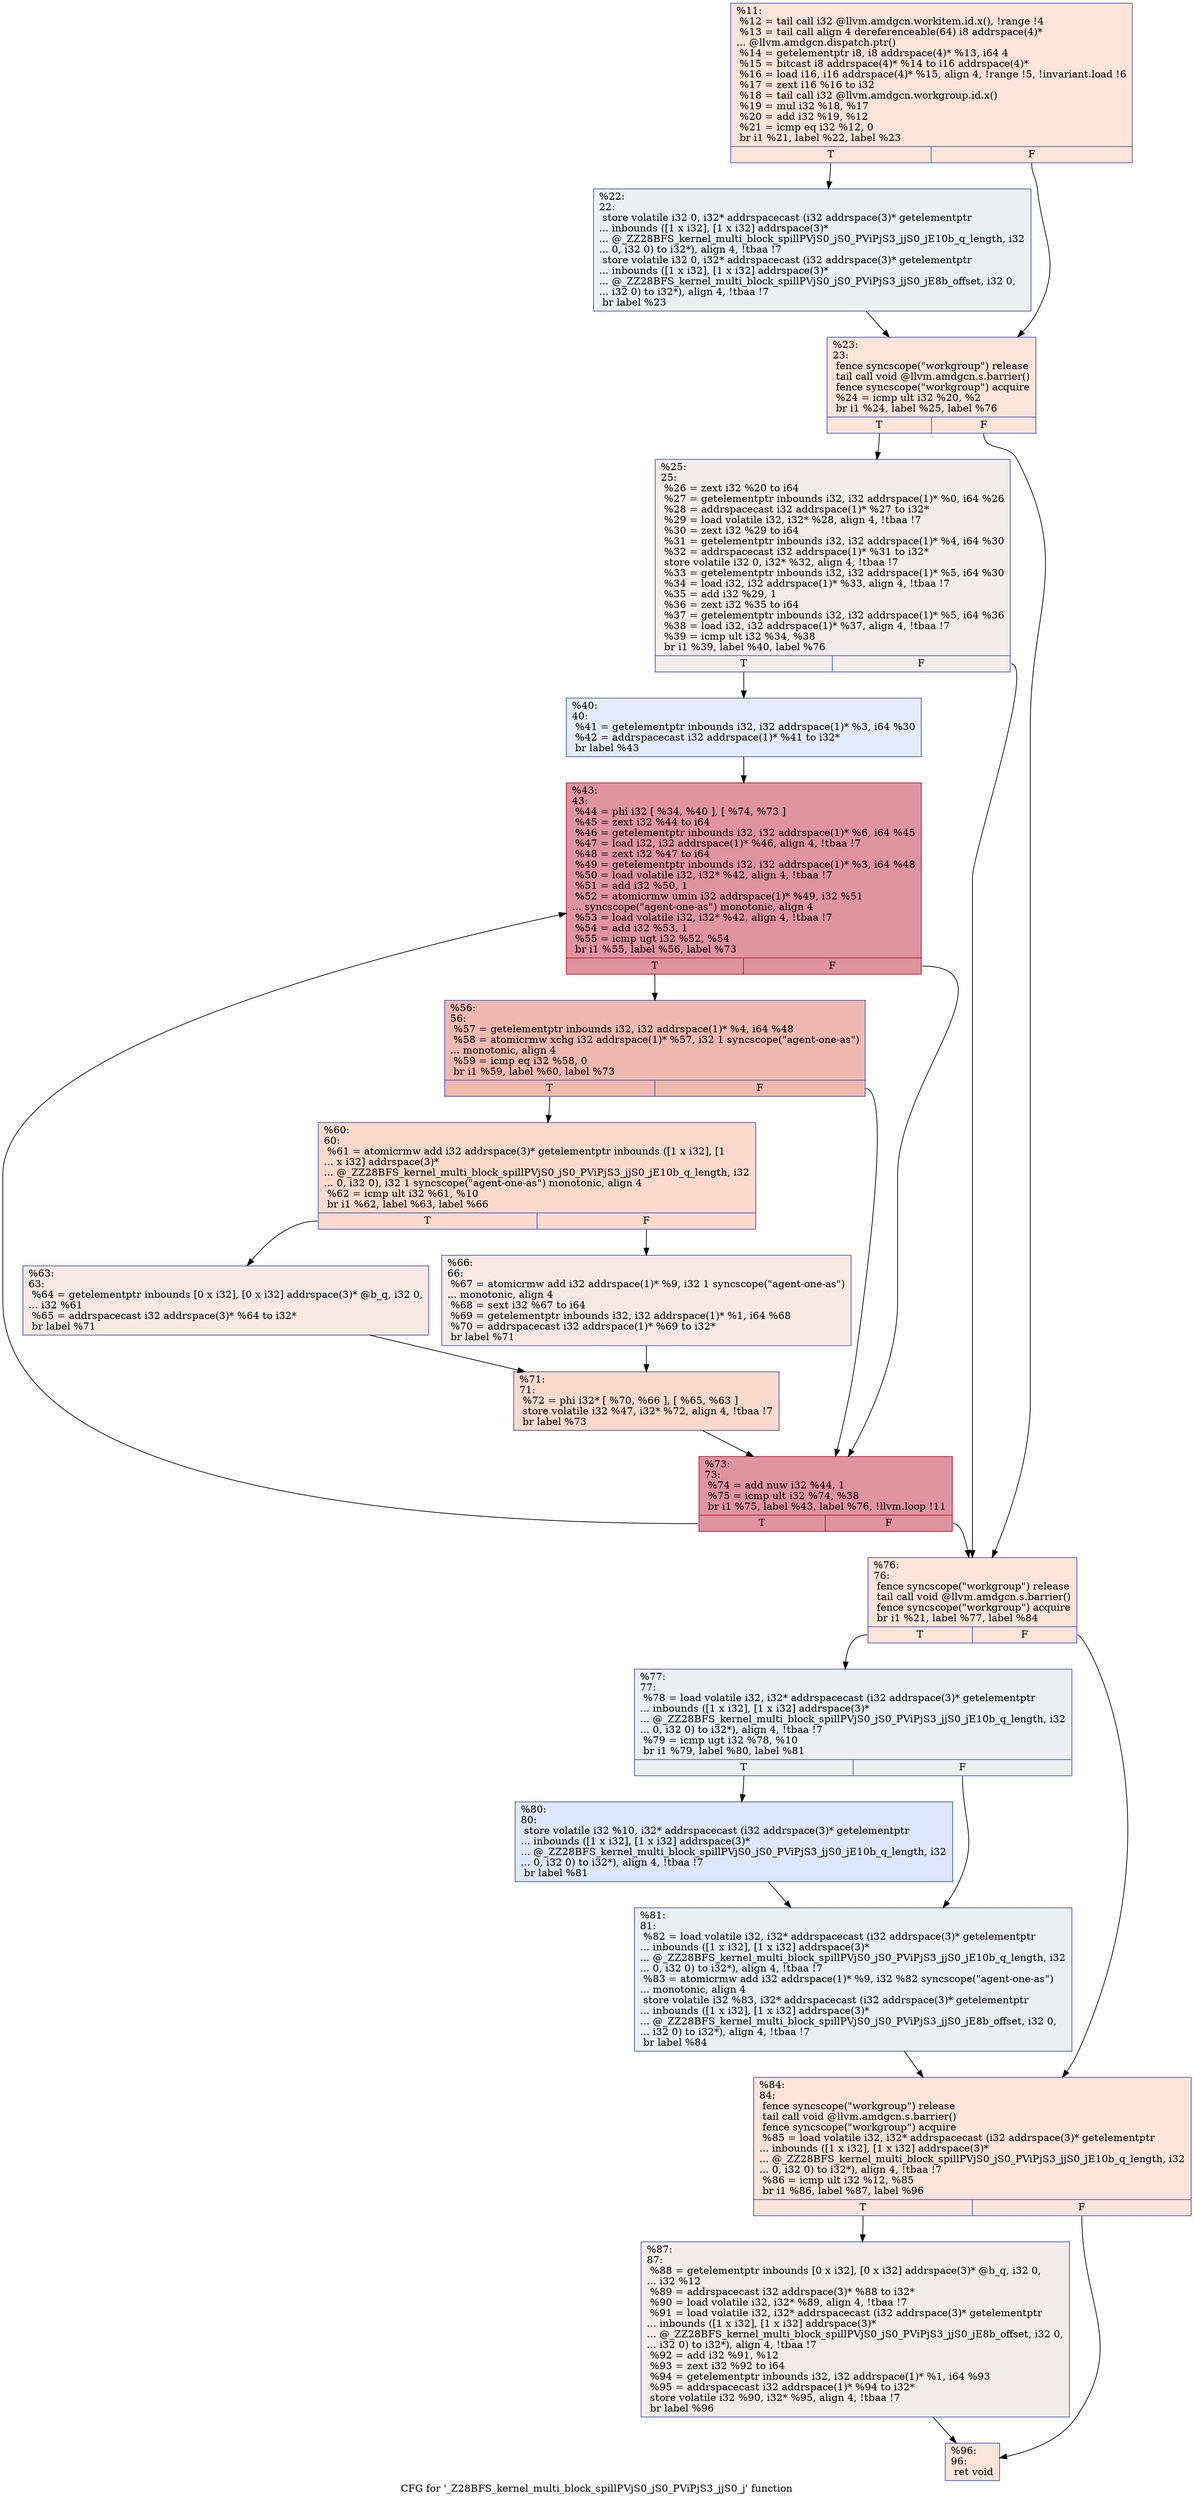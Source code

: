 digraph "CFG for '_Z28BFS_kernel_multi_block_spillPVjS0_jS0_PViPjS3_jjS0_j' function" {
	label="CFG for '_Z28BFS_kernel_multi_block_spillPVjS0_jS0_PViPjS3_jjS0_j' function";

	Node0x5bcb330 [shape=record,color="#3d50c3ff", style=filled, fillcolor="#f5c1a970",label="{%11:\l  %12 = tail call i32 @llvm.amdgcn.workitem.id.x(), !range !4\l  %13 = tail call align 4 dereferenceable(64) i8 addrspace(4)*\l... @llvm.amdgcn.dispatch.ptr()\l  %14 = getelementptr i8, i8 addrspace(4)* %13, i64 4\l  %15 = bitcast i8 addrspace(4)* %14 to i16 addrspace(4)*\l  %16 = load i16, i16 addrspace(4)* %15, align 4, !range !5, !invariant.load !6\l  %17 = zext i16 %16 to i32\l  %18 = tail call i32 @llvm.amdgcn.workgroup.id.x()\l  %19 = mul i32 %18, %17\l  %20 = add i32 %19, %12\l  %21 = icmp eq i32 %12, 0\l  br i1 %21, label %22, label %23\l|{<s0>T|<s1>F}}"];
	Node0x5bcb330:s0 -> Node0x5bcd940;
	Node0x5bcb330:s1 -> Node0x5bcd9d0;
	Node0x5bcd940 [shape=record,color="#3d50c3ff", style=filled, fillcolor="#d6dce470",label="{%22:\l22:                                               \l  store volatile i32 0, i32* addrspacecast (i32 addrspace(3)* getelementptr\l... inbounds ([1 x i32], [1 x i32] addrspace(3)*\l... @_ZZ28BFS_kernel_multi_block_spillPVjS0_jS0_PViPjS3_jjS0_jE10b_q_length, i32\l... 0, i32 0) to i32*), align 4, !tbaa !7\l  store volatile i32 0, i32* addrspacecast (i32 addrspace(3)* getelementptr\l... inbounds ([1 x i32], [1 x i32] addrspace(3)*\l... @_ZZ28BFS_kernel_multi_block_spillPVjS0_jS0_PViPjS3_jjS0_jE8b_offset, i32 0,\l... i32 0) to i32*), align 4, !tbaa !7\l  br label %23\l}"];
	Node0x5bcd940 -> Node0x5bcd9d0;
	Node0x5bcd9d0 [shape=record,color="#3d50c3ff", style=filled, fillcolor="#f5c1a970",label="{%23:\l23:                                               \l  fence syncscope(\"workgroup\") release\l  tail call void @llvm.amdgcn.s.barrier()\l  fence syncscope(\"workgroup\") acquire\l  %24 = icmp ult i32 %20, %2\l  br i1 %24, label %25, label %76\l|{<s0>T|<s1>F}}"];
	Node0x5bcd9d0:s0 -> Node0x5bceb20;
	Node0x5bcd9d0:s1 -> Node0x5bcebb0;
	Node0x5bceb20 [shape=record,color="#3d50c3ff", style=filled, fillcolor="#e3d9d370",label="{%25:\l25:                                               \l  %26 = zext i32 %20 to i64\l  %27 = getelementptr inbounds i32, i32 addrspace(1)* %0, i64 %26\l  %28 = addrspacecast i32 addrspace(1)* %27 to i32*\l  %29 = load volatile i32, i32* %28, align 4, !tbaa !7\l  %30 = zext i32 %29 to i64\l  %31 = getelementptr inbounds i32, i32 addrspace(1)* %4, i64 %30\l  %32 = addrspacecast i32 addrspace(1)* %31 to i32*\l  store volatile i32 0, i32* %32, align 4, !tbaa !7\l  %33 = getelementptr inbounds i32, i32 addrspace(1)* %5, i64 %30\l  %34 = load i32, i32 addrspace(1)* %33, align 4, !tbaa !7\l  %35 = add i32 %29, 1\l  %36 = zext i32 %35 to i64\l  %37 = getelementptr inbounds i32, i32 addrspace(1)* %5, i64 %36\l  %38 = load i32, i32 addrspace(1)* %37, align 4, !tbaa !7\l  %39 = icmp ult i32 %34, %38\l  br i1 %39, label %40, label %76\l|{<s0>T|<s1>F}}"];
	Node0x5bceb20:s0 -> Node0x5bcf5e0;
	Node0x5bceb20:s1 -> Node0x5bcebb0;
	Node0x5bcf5e0 [shape=record,color="#3d50c3ff", style=filled, fillcolor="#bfd3f670",label="{%40:\l40:                                               \l  %41 = getelementptr inbounds i32, i32 addrspace(1)* %3, i64 %30\l  %42 = addrspacecast i32 addrspace(1)* %41 to i32*\l  br label %43\l}"];
	Node0x5bcf5e0 -> Node0x5bcf7f0;
	Node0x5bcf7f0 [shape=record,color="#b70d28ff", style=filled, fillcolor="#b70d2870",label="{%43:\l43:                                               \l  %44 = phi i32 [ %34, %40 ], [ %74, %73 ]\l  %45 = zext i32 %44 to i64\l  %46 = getelementptr inbounds i32, i32 addrspace(1)* %6, i64 %45\l  %47 = load i32, i32 addrspace(1)* %46, align 4, !tbaa !7\l  %48 = zext i32 %47 to i64\l  %49 = getelementptr inbounds i32, i32 addrspace(1)* %3, i64 %48\l  %50 = load volatile i32, i32* %42, align 4, !tbaa !7\l  %51 = add i32 %50, 1\l  %52 = atomicrmw umin i32 addrspace(1)* %49, i32 %51\l... syncscope(\"agent-one-as\") monotonic, align 4\l  %53 = load volatile i32, i32* %42, align 4, !tbaa !7\l  %54 = add i32 %53, 1\l  %55 = icmp ugt i32 %52, %54\l  br i1 %55, label %56, label %73\l|{<s0>T|<s1>F}}"];
	Node0x5bcf7f0:s0 -> Node0x5bd0010;
	Node0x5bcf7f0:s1 -> Node0x5bcf8b0;
	Node0x5bd0010 [shape=record,color="#3d50c3ff", style=filled, fillcolor="#de614d70",label="{%56:\l56:                                               \l  %57 = getelementptr inbounds i32, i32 addrspace(1)* %4, i64 %48\l  %58 = atomicrmw xchg i32 addrspace(1)* %57, i32 1 syncscope(\"agent-one-as\")\l... monotonic, align 4\l  %59 = icmp eq i32 %58, 0\l  br i1 %59, label %60, label %73\l|{<s0>T|<s1>F}}"];
	Node0x5bd0010:s0 -> Node0x5bd0310;
	Node0x5bd0010:s1 -> Node0x5bcf8b0;
	Node0x5bd0310 [shape=record,color="#3d50c3ff", style=filled, fillcolor="#f7ac8e70",label="{%60:\l60:                                               \l  %61 = atomicrmw add i32 addrspace(3)* getelementptr inbounds ([1 x i32], [1\l... x i32] addrspace(3)*\l... @_ZZ28BFS_kernel_multi_block_spillPVjS0_jS0_PViPjS3_jjS0_jE10b_q_length, i32\l... 0, i32 0), i32 1 syncscope(\"agent-one-as\") monotonic, align 4\l  %62 = icmp ult i32 %61, %10\l  br i1 %62, label %63, label %66\l|{<s0>T|<s1>F}}"];
	Node0x5bd0310:s0 -> Node0x5bd0610;
	Node0x5bd0310:s1 -> Node0x5bd0660;
	Node0x5bd0610 [shape=record,color="#3d50c3ff", style=filled, fillcolor="#efcebd70",label="{%63:\l63:                                               \l  %64 = getelementptr inbounds [0 x i32], [0 x i32] addrspace(3)* @b_q, i32 0,\l... i32 %61\l  %65 = addrspacecast i32 addrspace(3)* %64 to i32*\l  br label %71\l}"];
	Node0x5bd0610 -> Node0x5bcf060;
	Node0x5bd0660 [shape=record,color="#3d50c3ff", style=filled, fillcolor="#efcebd70",label="{%66:\l66:                                               \l  %67 = atomicrmw add i32 addrspace(1)* %9, i32 1 syncscope(\"agent-one-as\")\l... monotonic, align 4\l  %68 = sext i32 %67 to i64\l  %69 = getelementptr inbounds i32, i32 addrspace(1)* %1, i64 %68\l  %70 = addrspacecast i32 addrspace(1)* %69 to i32*\l  br label %71\l}"];
	Node0x5bd0660 -> Node0x5bcf060;
	Node0x5bcf060 [shape=record,color="#3d50c3ff", style=filled, fillcolor="#f7ac8e70",label="{%71:\l71:                                               \l  %72 = phi i32* [ %70, %66 ], [ %65, %63 ]\l  store volatile i32 %47, i32* %72, align 4, !tbaa !7\l  br label %73\l}"];
	Node0x5bcf060 -> Node0x5bcf8b0;
	Node0x5bcf8b0 [shape=record,color="#b70d28ff", style=filled, fillcolor="#b70d2870",label="{%73:\l73:                                               \l  %74 = add nuw i32 %44, 1\l  %75 = icmp ult i32 %74, %38\l  br i1 %75, label %43, label %76, !llvm.loop !11\l|{<s0>T|<s1>F}}"];
	Node0x5bcf8b0:s0 -> Node0x5bcf7f0;
	Node0x5bcf8b0:s1 -> Node0x5bcebb0;
	Node0x5bcebb0 [shape=record,color="#3d50c3ff", style=filled, fillcolor="#f5c1a970",label="{%76:\l76:                                               \l  fence syncscope(\"workgroup\") release\l  tail call void @llvm.amdgcn.s.barrier()\l  fence syncscope(\"workgroup\") acquire\l  br i1 %21, label %77, label %84\l|{<s0>T|<s1>F}}"];
	Node0x5bcebb0:s0 -> Node0x5bd12d0;
	Node0x5bcebb0:s1 -> Node0x5bd1320;
	Node0x5bd12d0 [shape=record,color="#3d50c3ff", style=filled, fillcolor="#d6dce470",label="{%77:\l77:                                               \l  %78 = load volatile i32, i32* addrspacecast (i32 addrspace(3)* getelementptr\l... inbounds ([1 x i32], [1 x i32] addrspace(3)*\l... @_ZZ28BFS_kernel_multi_block_spillPVjS0_jS0_PViPjS3_jjS0_jE10b_q_length, i32\l... 0, i32 0) to i32*), align 4, !tbaa !7\l  %79 = icmp ugt i32 %78, %10\l  br i1 %79, label %80, label %81\l|{<s0>T|<s1>F}}"];
	Node0x5bd12d0:s0 -> Node0x5bd1520;
	Node0x5bd12d0:s1 -> Node0x5bd1570;
	Node0x5bd1520 [shape=record,color="#3d50c3ff", style=filled, fillcolor="#b2ccfb70",label="{%80:\l80:                                               \l  store volatile i32 %10, i32* addrspacecast (i32 addrspace(3)* getelementptr\l... inbounds ([1 x i32], [1 x i32] addrspace(3)*\l... @_ZZ28BFS_kernel_multi_block_spillPVjS0_jS0_PViPjS3_jjS0_jE10b_q_length, i32\l... 0, i32 0) to i32*), align 4, !tbaa !7\l  br label %81\l}"];
	Node0x5bd1520 -> Node0x5bd1570;
	Node0x5bd1570 [shape=record,color="#3d50c3ff", style=filled, fillcolor="#d6dce470",label="{%81:\l81:                                               \l  %82 = load volatile i32, i32* addrspacecast (i32 addrspace(3)* getelementptr\l... inbounds ([1 x i32], [1 x i32] addrspace(3)*\l... @_ZZ28BFS_kernel_multi_block_spillPVjS0_jS0_PViPjS3_jjS0_jE10b_q_length, i32\l... 0, i32 0) to i32*), align 4, !tbaa !7\l  %83 = atomicrmw add i32 addrspace(1)* %9, i32 %82 syncscope(\"agent-one-as\")\l... monotonic, align 4\l  store volatile i32 %83, i32* addrspacecast (i32 addrspace(3)* getelementptr\l... inbounds ([1 x i32], [1 x i32] addrspace(3)*\l... @_ZZ28BFS_kernel_multi_block_spillPVjS0_jS0_PViPjS3_jjS0_jE8b_offset, i32 0,\l... i32 0) to i32*), align 4, !tbaa !7\l  br label %84\l}"];
	Node0x5bd1570 -> Node0x5bd1320;
	Node0x5bd1320 [shape=record,color="#3d50c3ff", style=filled, fillcolor="#f5c1a970",label="{%84:\l84:                                               \l  fence syncscope(\"workgroup\") release\l  tail call void @llvm.amdgcn.s.barrier()\l  fence syncscope(\"workgroup\") acquire\l  %85 = load volatile i32, i32* addrspacecast (i32 addrspace(3)* getelementptr\l... inbounds ([1 x i32], [1 x i32] addrspace(3)*\l... @_ZZ28BFS_kernel_multi_block_spillPVjS0_jS0_PViPjS3_jjS0_jE10b_q_length, i32\l... 0, i32 0) to i32*), align 4, !tbaa !7\l  %86 = icmp ult i32 %12, %85\l  br i1 %86, label %87, label %96\l|{<s0>T|<s1>F}}"];
	Node0x5bd1320:s0 -> Node0x5bd1c20;
	Node0x5bd1320:s1 -> Node0x5bd1c70;
	Node0x5bd1c20 [shape=record,color="#3d50c3ff", style=filled, fillcolor="#e3d9d370",label="{%87:\l87:                                               \l  %88 = getelementptr inbounds [0 x i32], [0 x i32] addrspace(3)* @b_q, i32 0,\l... i32 %12\l  %89 = addrspacecast i32 addrspace(3)* %88 to i32*\l  %90 = load volatile i32, i32* %89, align 4, !tbaa !7\l  %91 = load volatile i32, i32* addrspacecast (i32 addrspace(3)* getelementptr\l... inbounds ([1 x i32], [1 x i32] addrspace(3)*\l... @_ZZ28BFS_kernel_multi_block_spillPVjS0_jS0_PViPjS3_jjS0_jE8b_offset, i32 0,\l... i32 0) to i32*), align 4, !tbaa !7\l  %92 = add i32 %91, %12\l  %93 = zext i32 %92 to i64\l  %94 = getelementptr inbounds i32, i32 addrspace(1)* %1, i64 %93\l  %95 = addrspacecast i32 addrspace(1)* %94 to i32*\l  store volatile i32 %90, i32* %95, align 4, !tbaa !7\l  br label %96\l}"];
	Node0x5bd1c20 -> Node0x5bd1c70;
	Node0x5bd1c70 [shape=record,color="#3d50c3ff", style=filled, fillcolor="#f5c1a970",label="{%96:\l96:                                               \l  ret void\l}"];
}
